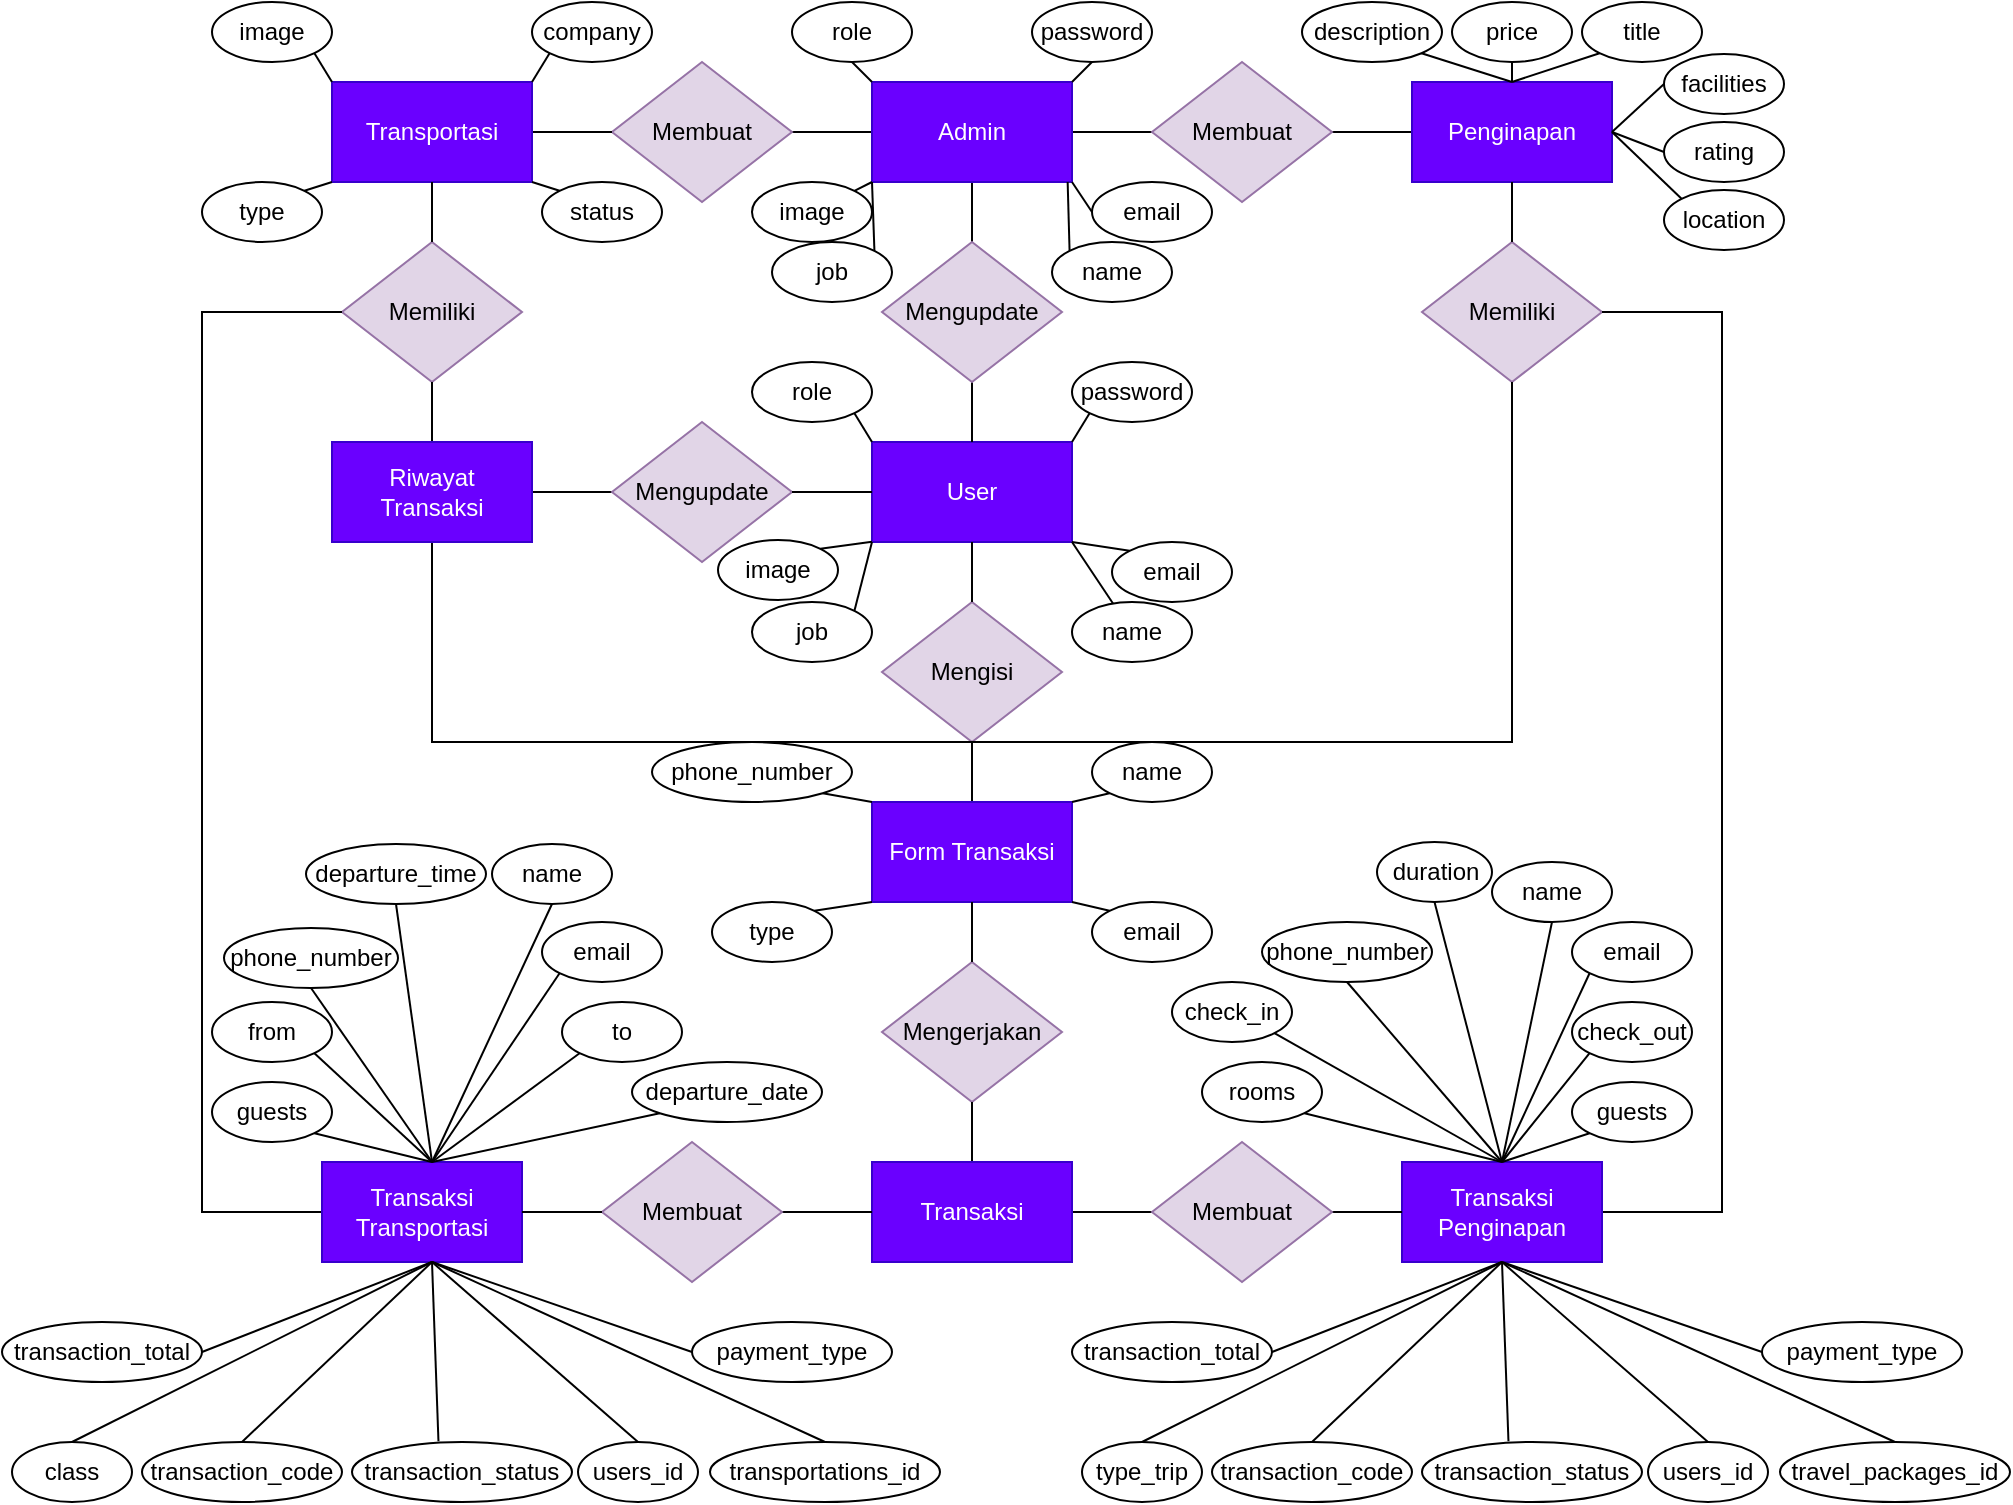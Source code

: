 <mxfile version="15.9.4" type="github">
  <diagram id="R2lEEEUBdFMjLlhIrx00" name="Page-1">
    <mxGraphModel dx="1483" dy="846" grid="1" gridSize="10" guides="1" tooltips="1" connect="1" arrows="1" fold="1" page="1" pageScale="1" pageWidth="1100" pageHeight="850" math="0" shadow="0" extFonts="Permanent Marker^https://fonts.googleapis.com/css?family=Permanent+Marker">
      <root>
        <mxCell id="0" />
        <mxCell id="1" parent="0" />
        <mxCell id="SC89Ql17cZj3kVw4EyDL-1" value="User" style="rounded=0;whiteSpace=wrap;html=1;fillColor=#6a00ff;strokeColor=#3700CC;fontColor=#ffffff;" vertex="1" parent="1">
          <mxGeometry x="495" y="260" width="100" height="50" as="geometry" />
        </mxCell>
        <mxCell id="SC89Ql17cZj3kVw4EyDL-3" style="rounded=0;orthogonalLoop=1;jettySize=auto;html=1;entryX=0.5;entryY=0;entryDx=0;entryDy=0;endArrow=none;endFill=0;" edge="1" parent="1" source="SC89Ql17cZj3kVw4EyDL-2" target="SC89Ql17cZj3kVw4EyDL-1">
          <mxGeometry relative="1" as="geometry" />
        </mxCell>
        <mxCell id="SC89Ql17cZj3kVw4EyDL-5" style="edgeStyle=none;rounded=0;orthogonalLoop=1;jettySize=auto;html=1;entryX=0.5;entryY=1;entryDx=0;entryDy=0;endArrow=none;endFill=0;" edge="1" parent="1" source="SC89Ql17cZj3kVw4EyDL-2" target="SC89Ql17cZj3kVw4EyDL-4">
          <mxGeometry relative="1" as="geometry" />
        </mxCell>
        <mxCell id="SC89Ql17cZj3kVw4EyDL-2" value="Mengupdate" style="rhombus;whiteSpace=wrap;html=1;fillColor=#e1d5e7;strokeColor=#9673a6;" vertex="1" parent="1">
          <mxGeometry x="500" y="160" width="90" height="70" as="geometry" />
        </mxCell>
        <mxCell id="SC89Ql17cZj3kVw4EyDL-7" style="edgeStyle=none;rounded=0;orthogonalLoop=1;jettySize=auto;html=1;entryX=0;entryY=0.5;entryDx=0;entryDy=0;endArrow=none;endFill=0;" edge="1" parent="1" source="SC89Ql17cZj3kVw4EyDL-4" target="SC89Ql17cZj3kVw4EyDL-6">
          <mxGeometry relative="1" as="geometry" />
        </mxCell>
        <mxCell id="SC89Ql17cZj3kVw4EyDL-9" style="edgeStyle=none;rounded=0;orthogonalLoop=1;jettySize=auto;html=1;entryX=1;entryY=0.5;entryDx=0;entryDy=0;endArrow=none;endFill=0;" edge="1" parent="1" source="SC89Ql17cZj3kVw4EyDL-4" target="SC89Ql17cZj3kVw4EyDL-8">
          <mxGeometry relative="1" as="geometry" />
        </mxCell>
        <mxCell id="SC89Ql17cZj3kVw4EyDL-4" value="Admin" style="rounded=0;whiteSpace=wrap;html=1;fillColor=#6a00ff;strokeColor=#3700CC;fontColor=#ffffff;" vertex="1" parent="1">
          <mxGeometry x="495" y="80" width="100" height="50" as="geometry" />
        </mxCell>
        <mxCell id="SC89Ql17cZj3kVw4EyDL-11" style="edgeStyle=none;rounded=0;orthogonalLoop=1;jettySize=auto;html=1;entryX=0;entryY=0.5;entryDx=0;entryDy=0;endArrow=none;endFill=0;" edge="1" parent="1" source="SC89Ql17cZj3kVw4EyDL-6" target="SC89Ql17cZj3kVw4EyDL-10">
          <mxGeometry relative="1" as="geometry" />
        </mxCell>
        <mxCell id="SC89Ql17cZj3kVw4EyDL-6" value="Membuat" style="rhombus;whiteSpace=wrap;html=1;fillColor=#e1d5e7;strokeColor=#9673a6;" vertex="1" parent="1">
          <mxGeometry x="635" y="70" width="90" height="70" as="geometry" />
        </mxCell>
        <mxCell id="SC89Ql17cZj3kVw4EyDL-8" value="Membuat" style="rhombus;whiteSpace=wrap;html=1;fillColor=#e1d5e7;strokeColor=#9673a6;" vertex="1" parent="1">
          <mxGeometry x="365" y="70" width="90" height="70" as="geometry" />
        </mxCell>
        <mxCell id="SC89Ql17cZj3kVw4EyDL-10" value="Penginapan" style="rounded=0;whiteSpace=wrap;html=1;fillColor=#6a00ff;strokeColor=#3700CC;fontColor=#ffffff;" vertex="1" parent="1">
          <mxGeometry x="765" y="80" width="100" height="50" as="geometry" />
        </mxCell>
        <mxCell id="SC89Ql17cZj3kVw4EyDL-13" style="edgeStyle=none;rounded=0;orthogonalLoop=1;jettySize=auto;html=1;entryX=0;entryY=0.5;entryDx=0;entryDy=0;endArrow=none;endFill=0;" edge="1" parent="1" source="SC89Ql17cZj3kVw4EyDL-12" target="SC89Ql17cZj3kVw4EyDL-8">
          <mxGeometry relative="1" as="geometry" />
        </mxCell>
        <mxCell id="SC89Ql17cZj3kVw4EyDL-12" value="Transportasi" style="rounded=0;whiteSpace=wrap;html=1;fillColor=#6a00ff;strokeColor=#3700CC;fontColor=#ffffff;" vertex="1" parent="1">
          <mxGeometry x="225" y="80" width="100" height="50" as="geometry" />
        </mxCell>
        <mxCell id="SC89Ql17cZj3kVw4EyDL-15" style="edgeStyle=none;rounded=0;orthogonalLoop=1;jettySize=auto;html=1;entryX=1;entryY=1;entryDx=0;entryDy=0;endArrow=none;endFill=0;" edge="1" parent="1" source="SC89Ql17cZj3kVw4EyDL-14" target="SC89Ql17cZj3kVw4EyDL-1">
          <mxGeometry relative="1" as="geometry" />
        </mxCell>
        <mxCell id="SC89Ql17cZj3kVw4EyDL-14" value="name" style="ellipse;whiteSpace=wrap;html=1;" vertex="1" parent="1">
          <mxGeometry x="595" y="340" width="60" height="30" as="geometry" />
        </mxCell>
        <mxCell id="SC89Ql17cZj3kVw4EyDL-17" style="edgeStyle=none;rounded=0;orthogonalLoop=1;jettySize=auto;html=1;exitX=0;exitY=0;exitDx=0;exitDy=0;entryX=1;entryY=1;entryDx=0;entryDy=0;endArrow=none;endFill=0;" edge="1" parent="1" source="SC89Ql17cZj3kVw4EyDL-16" target="SC89Ql17cZj3kVw4EyDL-1">
          <mxGeometry relative="1" as="geometry" />
        </mxCell>
        <mxCell id="SC89Ql17cZj3kVw4EyDL-16" value="email" style="ellipse;whiteSpace=wrap;html=1;" vertex="1" parent="1">
          <mxGeometry x="615" y="310" width="60" height="30" as="geometry" />
        </mxCell>
        <mxCell id="SC89Ql17cZj3kVw4EyDL-19" style="edgeStyle=none;rounded=0;orthogonalLoop=1;jettySize=auto;html=1;exitX=1;exitY=0;exitDx=0;exitDy=0;entryX=0;entryY=1;entryDx=0;entryDy=0;endArrow=none;endFill=0;" edge="1" parent="1" source="SC89Ql17cZj3kVw4EyDL-18" target="SC89Ql17cZj3kVw4EyDL-1">
          <mxGeometry relative="1" as="geometry" />
        </mxCell>
        <mxCell id="SC89Ql17cZj3kVw4EyDL-18" value="job" style="ellipse;whiteSpace=wrap;html=1;" vertex="1" parent="1">
          <mxGeometry x="435" y="340" width="60" height="30" as="geometry" />
        </mxCell>
        <mxCell id="SC89Ql17cZj3kVw4EyDL-23" style="edgeStyle=none;rounded=0;orthogonalLoop=1;jettySize=auto;html=1;exitX=1;exitY=0;exitDx=0;exitDy=0;endArrow=none;endFill=0;" edge="1" parent="1" source="SC89Ql17cZj3kVw4EyDL-20">
          <mxGeometry relative="1" as="geometry">
            <mxPoint x="495" y="309.882" as="targetPoint" />
          </mxGeometry>
        </mxCell>
        <mxCell id="SC89Ql17cZj3kVw4EyDL-20" value="image" style="ellipse;whiteSpace=wrap;html=1;" vertex="1" parent="1">
          <mxGeometry x="418" y="309" width="60" height="30" as="geometry" />
        </mxCell>
        <mxCell id="SC89Ql17cZj3kVw4EyDL-25" style="edgeStyle=none;rounded=0;orthogonalLoop=1;jettySize=auto;html=1;exitX=0;exitY=1;exitDx=0;exitDy=0;entryX=1;entryY=0;entryDx=0;entryDy=0;endArrow=none;endFill=0;" edge="1" parent="1" source="SC89Ql17cZj3kVw4EyDL-24" target="SC89Ql17cZj3kVw4EyDL-1">
          <mxGeometry relative="1" as="geometry" />
        </mxCell>
        <mxCell id="SC89Ql17cZj3kVw4EyDL-24" value="password" style="ellipse;whiteSpace=wrap;html=1;" vertex="1" parent="1">
          <mxGeometry x="595" y="220" width="60" height="30" as="geometry" />
        </mxCell>
        <mxCell id="SC89Ql17cZj3kVw4EyDL-27" style="edgeStyle=none;rounded=0;orthogonalLoop=1;jettySize=auto;html=1;exitX=1;exitY=1;exitDx=0;exitDy=0;entryX=0;entryY=0;entryDx=0;entryDy=0;endArrow=none;endFill=0;" edge="1" parent="1" source="SC89Ql17cZj3kVw4EyDL-26" target="SC89Ql17cZj3kVw4EyDL-1">
          <mxGeometry relative="1" as="geometry" />
        </mxCell>
        <mxCell id="SC89Ql17cZj3kVw4EyDL-26" value="role" style="ellipse;whiteSpace=wrap;html=1;" vertex="1" parent="1">
          <mxGeometry x="435" y="220" width="60" height="30" as="geometry" />
        </mxCell>
        <mxCell id="SC89Ql17cZj3kVw4EyDL-40" style="edgeStyle=none;rounded=0;orthogonalLoop=1;jettySize=auto;html=1;exitX=0.5;exitY=1;exitDx=0;exitDy=0;entryX=1;entryY=0;entryDx=0;entryDy=0;endArrow=none;endFill=0;" edge="1" parent="1" source="SC89Ql17cZj3kVw4EyDL-28" target="SC89Ql17cZj3kVw4EyDL-4">
          <mxGeometry relative="1" as="geometry" />
        </mxCell>
        <mxCell id="SC89Ql17cZj3kVw4EyDL-28" value="password" style="ellipse;whiteSpace=wrap;html=1;" vertex="1" parent="1">
          <mxGeometry x="575" y="40" width="60" height="30" as="geometry" />
        </mxCell>
        <mxCell id="SC89Ql17cZj3kVw4EyDL-35" style="edgeStyle=none;rounded=0;orthogonalLoop=1;jettySize=auto;html=1;exitX=0;exitY=0.5;exitDx=0;exitDy=0;entryX=1;entryY=1;entryDx=0;entryDy=0;endArrow=none;endFill=0;" edge="1" parent="1" source="SC89Ql17cZj3kVw4EyDL-29" target="SC89Ql17cZj3kVw4EyDL-4">
          <mxGeometry relative="1" as="geometry" />
        </mxCell>
        <mxCell id="SC89Ql17cZj3kVw4EyDL-29" value="email" style="ellipse;whiteSpace=wrap;html=1;" vertex="1" parent="1">
          <mxGeometry x="605" y="130" width="60" height="30" as="geometry" />
        </mxCell>
        <mxCell id="SC89Ql17cZj3kVw4EyDL-36" style="edgeStyle=none;rounded=0;orthogonalLoop=1;jettySize=auto;html=1;exitX=0;exitY=0;exitDx=0;exitDy=0;endArrow=none;endFill=0;" edge="1" parent="1" source="SC89Ql17cZj3kVw4EyDL-30">
          <mxGeometry relative="1" as="geometry">
            <mxPoint x="592.824" y="130" as="targetPoint" />
          </mxGeometry>
        </mxCell>
        <mxCell id="SC89Ql17cZj3kVw4EyDL-30" value="name" style="ellipse;whiteSpace=wrap;html=1;" vertex="1" parent="1">
          <mxGeometry x="585" y="160" width="60" height="30" as="geometry" />
        </mxCell>
        <mxCell id="SC89Ql17cZj3kVw4EyDL-38" style="edgeStyle=none;rounded=0;orthogonalLoop=1;jettySize=auto;html=1;exitX=1;exitY=0;exitDx=0;exitDy=0;entryX=0;entryY=1;entryDx=0;entryDy=0;endArrow=none;endFill=0;" edge="1" parent="1" source="SC89Ql17cZj3kVw4EyDL-31" target="SC89Ql17cZj3kVw4EyDL-4">
          <mxGeometry relative="1" as="geometry" />
        </mxCell>
        <mxCell id="SC89Ql17cZj3kVw4EyDL-31" value="job" style="ellipse;whiteSpace=wrap;html=1;" vertex="1" parent="1">
          <mxGeometry x="445" y="160" width="60" height="30" as="geometry" />
        </mxCell>
        <mxCell id="SC89Ql17cZj3kVw4EyDL-37" style="edgeStyle=none;rounded=0;orthogonalLoop=1;jettySize=auto;html=1;exitX=1;exitY=0;exitDx=0;exitDy=0;entryX=0;entryY=1;entryDx=0;entryDy=0;endArrow=none;endFill=0;" edge="1" parent="1" source="SC89Ql17cZj3kVw4EyDL-32" target="SC89Ql17cZj3kVw4EyDL-4">
          <mxGeometry relative="1" as="geometry" />
        </mxCell>
        <mxCell id="SC89Ql17cZj3kVw4EyDL-32" value="image" style="ellipse;whiteSpace=wrap;html=1;" vertex="1" parent="1">
          <mxGeometry x="435" y="130" width="60" height="30" as="geometry" />
        </mxCell>
        <mxCell id="SC89Ql17cZj3kVw4EyDL-39" style="edgeStyle=none;rounded=0;orthogonalLoop=1;jettySize=auto;html=1;exitX=0.5;exitY=1;exitDx=0;exitDy=0;entryX=0;entryY=0;entryDx=0;entryDy=0;endArrow=none;endFill=0;" edge="1" parent="1" source="SC89Ql17cZj3kVw4EyDL-33" target="SC89Ql17cZj3kVw4EyDL-4">
          <mxGeometry relative="1" as="geometry" />
        </mxCell>
        <mxCell id="SC89Ql17cZj3kVw4EyDL-33" value="role" style="ellipse;whiteSpace=wrap;html=1;" vertex="1" parent="1">
          <mxGeometry x="455" y="40" width="60" height="30" as="geometry" />
        </mxCell>
        <mxCell id="SC89Ql17cZj3kVw4EyDL-42" value="Mengisi" style="rhombus;whiteSpace=wrap;html=1;fillColor=#e1d5e7;strokeColor=#9673a6;" vertex="1" parent="1">
          <mxGeometry x="500" y="340" width="90" height="70" as="geometry" />
        </mxCell>
        <mxCell id="SC89Ql17cZj3kVw4EyDL-43" style="edgeStyle=none;rounded=0;orthogonalLoop=1;jettySize=auto;html=1;entryX=0.5;entryY=1;entryDx=0;entryDy=0;endArrow=none;endFill=0;" edge="1" source="SC89Ql17cZj3kVw4EyDL-42" parent="1">
          <mxGeometry relative="1" as="geometry">
            <mxPoint x="545" y="310" as="targetPoint" />
          </mxGeometry>
        </mxCell>
        <mxCell id="SC89Ql17cZj3kVw4EyDL-44" style="rounded=0;orthogonalLoop=1;jettySize=auto;html=1;entryX=0.5;entryY=0;entryDx=0;entryDy=0;endArrow=none;endFill=0;" edge="1" source="SC89Ql17cZj3kVw4EyDL-42" parent="1">
          <mxGeometry relative="1" as="geometry">
            <mxPoint x="545" y="440" as="targetPoint" />
          </mxGeometry>
        </mxCell>
        <mxCell id="SC89Ql17cZj3kVw4EyDL-45" value="Form Transaksi" style="rounded=0;whiteSpace=wrap;html=1;fillColor=#6a00ff;strokeColor=#3700CC;fontColor=#ffffff;" vertex="1" parent="1">
          <mxGeometry x="495" y="440" width="100" height="50" as="geometry" />
        </mxCell>
        <mxCell id="SC89Ql17cZj3kVw4EyDL-47" style="edgeStyle=none;rounded=0;orthogonalLoop=1;jettySize=auto;html=1;exitX=0;exitY=1;exitDx=0;exitDy=0;entryX=1;entryY=0;entryDx=0;entryDy=0;endArrow=none;endFill=0;" edge="1" parent="1" source="SC89Ql17cZj3kVw4EyDL-46" target="SC89Ql17cZj3kVw4EyDL-45">
          <mxGeometry relative="1" as="geometry" />
        </mxCell>
        <mxCell id="SC89Ql17cZj3kVw4EyDL-46" value="name" style="ellipse;whiteSpace=wrap;html=1;" vertex="1" parent="1">
          <mxGeometry x="605" y="410" width="60" height="30" as="geometry" />
        </mxCell>
        <mxCell id="SC89Ql17cZj3kVw4EyDL-50" style="edgeStyle=none;rounded=0;orthogonalLoop=1;jettySize=auto;html=1;exitX=0;exitY=0;exitDx=0;exitDy=0;entryX=1;entryY=1;entryDx=0;entryDy=0;endArrow=none;endFill=0;" edge="1" parent="1" source="SC89Ql17cZj3kVw4EyDL-48" target="SC89Ql17cZj3kVw4EyDL-45">
          <mxGeometry relative="1" as="geometry" />
        </mxCell>
        <mxCell id="SC89Ql17cZj3kVw4EyDL-48" value="email" style="ellipse;whiteSpace=wrap;html=1;" vertex="1" parent="1">
          <mxGeometry x="605" y="490" width="60" height="30" as="geometry" />
        </mxCell>
        <mxCell id="SC89Ql17cZj3kVw4EyDL-52" style="edgeStyle=none;rounded=0;orthogonalLoop=1;jettySize=auto;html=1;exitX=1;exitY=1;exitDx=0;exitDy=0;entryX=0;entryY=0;entryDx=0;entryDy=0;endArrow=none;endFill=0;" edge="1" parent="1" source="SC89Ql17cZj3kVw4EyDL-51" target="SC89Ql17cZj3kVw4EyDL-45">
          <mxGeometry relative="1" as="geometry" />
        </mxCell>
        <mxCell id="SC89Ql17cZj3kVw4EyDL-51" value="phone_number" style="ellipse;whiteSpace=wrap;html=1;" vertex="1" parent="1">
          <mxGeometry x="385" y="410" width="100" height="30" as="geometry" />
        </mxCell>
        <mxCell id="SC89Ql17cZj3kVw4EyDL-54" style="edgeStyle=none;rounded=0;orthogonalLoop=1;jettySize=auto;html=1;exitX=1;exitY=0;exitDx=0;exitDy=0;entryX=0;entryY=1;entryDx=0;entryDy=0;endArrow=none;endFill=0;" edge="1" parent="1" source="SC89Ql17cZj3kVw4EyDL-53" target="SC89Ql17cZj3kVw4EyDL-45">
          <mxGeometry relative="1" as="geometry" />
        </mxCell>
        <mxCell id="SC89Ql17cZj3kVw4EyDL-53" value="type" style="ellipse;whiteSpace=wrap;html=1;" vertex="1" parent="1">
          <mxGeometry x="415" y="490" width="60" height="30" as="geometry" />
        </mxCell>
        <mxCell id="SC89Ql17cZj3kVw4EyDL-58" value="Mengerjakan" style="rhombus;whiteSpace=wrap;html=1;fillColor=#e1d5e7;strokeColor=#9673a6;" vertex="1" parent="1">
          <mxGeometry x="500" y="520" width="90" height="70" as="geometry" />
        </mxCell>
        <mxCell id="SC89Ql17cZj3kVw4EyDL-59" style="edgeStyle=none;rounded=0;orthogonalLoop=1;jettySize=auto;html=1;entryX=0.5;entryY=1;entryDx=0;entryDy=0;endArrow=none;endFill=0;" edge="1" source="SC89Ql17cZj3kVw4EyDL-58" parent="1">
          <mxGeometry relative="1" as="geometry">
            <mxPoint x="545" y="490" as="targetPoint" />
          </mxGeometry>
        </mxCell>
        <mxCell id="SC89Ql17cZj3kVw4EyDL-60" style="rounded=0;orthogonalLoop=1;jettySize=auto;html=1;entryX=0.5;entryY=0;entryDx=0;entryDy=0;endArrow=none;endFill=0;" edge="1" source="SC89Ql17cZj3kVw4EyDL-58" parent="1">
          <mxGeometry relative="1" as="geometry">
            <mxPoint x="545" y="620" as="targetPoint" />
          </mxGeometry>
        </mxCell>
        <mxCell id="SC89Ql17cZj3kVw4EyDL-109" style="edgeStyle=none;rounded=0;orthogonalLoop=1;jettySize=auto;html=1;exitX=1;exitY=0.5;exitDx=0;exitDy=0;entryX=0;entryY=0.5;entryDx=0;entryDy=0;endArrow=none;endFill=0;" edge="1" parent="1" source="SC89Ql17cZj3kVw4EyDL-61" target="SC89Ql17cZj3kVw4EyDL-108">
          <mxGeometry relative="1" as="geometry" />
        </mxCell>
        <mxCell id="SC89Ql17cZj3kVw4EyDL-61" value="Transaksi" style="rounded=0;whiteSpace=wrap;html=1;fillColor=#6a00ff;strokeColor=#3700CC;fontColor=#ffffff;" vertex="1" parent="1">
          <mxGeometry x="495" y="620" width="100" height="50" as="geometry" />
        </mxCell>
        <mxCell id="SC89Ql17cZj3kVw4EyDL-63" value="Memiliki" style="rhombus;whiteSpace=wrap;html=1;fillColor=#e1d5e7;strokeColor=#9673a6;" vertex="1" parent="1">
          <mxGeometry x="230" y="160" width="90" height="70" as="geometry" />
        </mxCell>
        <mxCell id="SC89Ql17cZj3kVw4EyDL-64" style="edgeStyle=none;rounded=0;orthogonalLoop=1;jettySize=auto;html=1;entryX=0.5;entryY=1;entryDx=0;entryDy=0;endArrow=none;endFill=0;" edge="1" source="SC89Ql17cZj3kVw4EyDL-63" parent="1">
          <mxGeometry relative="1" as="geometry">
            <mxPoint x="275" y="130" as="targetPoint" />
          </mxGeometry>
        </mxCell>
        <mxCell id="SC89Ql17cZj3kVw4EyDL-65" value="Memiliki" style="rhombus;whiteSpace=wrap;html=1;fillColor=#e1d5e7;strokeColor=#9673a6;" vertex="1" parent="1">
          <mxGeometry x="770" y="160" width="90" height="70" as="geometry" />
        </mxCell>
        <mxCell id="SC89Ql17cZj3kVw4EyDL-66" style="edgeStyle=none;rounded=0;orthogonalLoop=1;jettySize=auto;html=1;entryX=0.5;entryY=1;entryDx=0;entryDy=0;endArrow=none;endFill=0;" edge="1" source="SC89Ql17cZj3kVw4EyDL-65" parent="1">
          <mxGeometry relative="1" as="geometry">
            <mxPoint x="815" y="130" as="targetPoint" />
          </mxGeometry>
        </mxCell>
        <mxCell id="SC89Ql17cZj3kVw4EyDL-74" style="edgeStyle=orthogonalEdgeStyle;rounded=0;orthogonalLoop=1;jettySize=auto;html=1;entryX=1;entryY=0.5;entryDx=0;entryDy=0;endArrow=none;endFill=0;" edge="1" parent="1" source="SC89Ql17cZj3kVw4EyDL-71" target="SC89Ql17cZj3kVw4EyDL-73">
          <mxGeometry relative="1" as="geometry" />
        </mxCell>
        <mxCell id="SC89Ql17cZj3kVw4EyDL-71" value="Mengupdate" style="rhombus;whiteSpace=wrap;html=1;fillColor=#e1d5e7;strokeColor=#9673a6;" vertex="1" parent="1">
          <mxGeometry x="365" y="250" width="90" height="70" as="geometry" />
        </mxCell>
        <mxCell id="SC89Ql17cZj3kVw4EyDL-72" style="edgeStyle=none;rounded=0;orthogonalLoop=1;jettySize=auto;html=1;entryX=1;entryY=0.5;entryDx=0;entryDy=0;endArrow=none;endFill=0;" edge="1" target="SC89Ql17cZj3kVw4EyDL-71" parent="1">
          <mxGeometry relative="1" as="geometry">
            <mxPoint x="495" y="285" as="sourcePoint" />
          </mxGeometry>
        </mxCell>
        <mxCell id="SC89Ql17cZj3kVw4EyDL-75" style="edgeStyle=orthogonalEdgeStyle;rounded=0;orthogonalLoop=1;jettySize=auto;html=1;entryX=0.5;entryY=1;entryDx=0;entryDy=0;endArrow=none;endFill=0;" edge="1" parent="1" source="SC89Ql17cZj3kVw4EyDL-73" target="SC89Ql17cZj3kVw4EyDL-63">
          <mxGeometry relative="1" as="geometry" />
        </mxCell>
        <mxCell id="SC89Ql17cZj3kVw4EyDL-76" style="edgeStyle=orthogonalEdgeStyle;rounded=0;orthogonalLoop=1;jettySize=auto;html=1;entryX=0.5;entryY=1;entryDx=0;entryDy=0;endArrow=none;endFill=0;exitX=0.5;exitY=1;exitDx=0;exitDy=0;" edge="1" parent="1" source="SC89Ql17cZj3kVw4EyDL-73" target="SC89Ql17cZj3kVw4EyDL-65">
          <mxGeometry relative="1" as="geometry">
            <Array as="points">
              <mxPoint x="275" y="410" />
              <mxPoint x="815" y="410" />
            </Array>
          </mxGeometry>
        </mxCell>
        <mxCell id="SC89Ql17cZj3kVw4EyDL-73" value="Riwayat&lt;br&gt;Transaksi" style="rounded=0;whiteSpace=wrap;html=1;fillColor=#6a00ff;strokeColor=#3700CC;fontColor=#ffffff;" vertex="1" parent="1">
          <mxGeometry x="225" y="260" width="100" height="50" as="geometry" />
        </mxCell>
        <mxCell id="SC89Ql17cZj3kVw4EyDL-79" style="rounded=0;orthogonalLoop=1;jettySize=auto;html=1;exitX=1;exitY=1;exitDx=0;exitDy=0;entryX=0;entryY=0;entryDx=0;entryDy=0;endArrow=none;endFill=0;" edge="1" parent="1" source="SC89Ql17cZj3kVw4EyDL-77" target="SC89Ql17cZj3kVw4EyDL-12">
          <mxGeometry relative="1" as="geometry" />
        </mxCell>
        <mxCell id="SC89Ql17cZj3kVw4EyDL-77" value="image" style="ellipse;whiteSpace=wrap;html=1;" vertex="1" parent="1">
          <mxGeometry x="165" y="40" width="60" height="30" as="geometry" />
        </mxCell>
        <mxCell id="SC89Ql17cZj3kVw4EyDL-80" style="edgeStyle=none;rounded=0;orthogonalLoop=1;jettySize=auto;html=1;exitX=0;exitY=1;exitDx=0;exitDy=0;entryX=1;entryY=0;entryDx=0;entryDy=0;endArrow=none;endFill=0;" edge="1" parent="1" source="SC89Ql17cZj3kVw4EyDL-78" target="SC89Ql17cZj3kVw4EyDL-12">
          <mxGeometry relative="1" as="geometry" />
        </mxCell>
        <mxCell id="SC89Ql17cZj3kVw4EyDL-78" value="company" style="ellipse;whiteSpace=wrap;html=1;" vertex="1" parent="1">
          <mxGeometry x="325" y="40" width="60" height="30" as="geometry" />
        </mxCell>
        <mxCell id="SC89Ql17cZj3kVw4EyDL-82" style="edgeStyle=none;rounded=0;orthogonalLoop=1;jettySize=auto;html=1;exitX=1;exitY=0;exitDx=0;exitDy=0;entryX=0;entryY=1;entryDx=0;entryDy=0;endArrow=none;endFill=0;" edge="1" parent="1" source="SC89Ql17cZj3kVw4EyDL-81" target="SC89Ql17cZj3kVw4EyDL-12">
          <mxGeometry relative="1" as="geometry" />
        </mxCell>
        <mxCell id="SC89Ql17cZj3kVw4EyDL-81" value="type" style="ellipse;whiteSpace=wrap;html=1;" vertex="1" parent="1">
          <mxGeometry x="160" y="130" width="60" height="30" as="geometry" />
        </mxCell>
        <mxCell id="SC89Ql17cZj3kVw4EyDL-85" style="edgeStyle=none;rounded=0;orthogonalLoop=1;jettySize=auto;html=1;exitX=0;exitY=0;exitDx=0;exitDy=0;entryX=1;entryY=1;entryDx=0;entryDy=0;endArrow=none;endFill=0;" edge="1" parent="1" source="SC89Ql17cZj3kVw4EyDL-83" target="SC89Ql17cZj3kVw4EyDL-12">
          <mxGeometry relative="1" as="geometry" />
        </mxCell>
        <mxCell id="SC89Ql17cZj3kVw4EyDL-83" value="status" style="ellipse;whiteSpace=wrap;html=1;" vertex="1" parent="1">
          <mxGeometry x="330" y="130" width="60" height="30" as="geometry" />
        </mxCell>
        <mxCell id="SC89Ql17cZj3kVw4EyDL-88" style="edgeStyle=none;rounded=0;orthogonalLoop=1;jettySize=auto;html=1;exitX=0;exitY=1;exitDx=0;exitDy=0;entryX=0.5;entryY=0;entryDx=0;entryDy=0;endArrow=none;endFill=0;" edge="1" parent="1" source="SC89Ql17cZj3kVw4EyDL-86" target="SC89Ql17cZj3kVw4EyDL-10">
          <mxGeometry relative="1" as="geometry" />
        </mxCell>
        <mxCell id="SC89Ql17cZj3kVw4EyDL-86" value="title" style="ellipse;whiteSpace=wrap;html=1;" vertex="1" parent="1">
          <mxGeometry x="850" y="40" width="60" height="30" as="geometry" />
        </mxCell>
        <mxCell id="SC89Ql17cZj3kVw4EyDL-90" style="edgeStyle=none;rounded=0;orthogonalLoop=1;jettySize=auto;html=1;exitX=1;exitY=1;exitDx=0;exitDy=0;entryX=0.5;entryY=0;entryDx=0;entryDy=0;endArrow=none;endFill=0;" edge="1" parent="1" source="SC89Ql17cZj3kVw4EyDL-89" target="SC89Ql17cZj3kVw4EyDL-10">
          <mxGeometry relative="1" as="geometry" />
        </mxCell>
        <mxCell id="SC89Ql17cZj3kVw4EyDL-89" value="description" style="ellipse;whiteSpace=wrap;html=1;" vertex="1" parent="1">
          <mxGeometry x="710" y="40" width="70" height="30" as="geometry" />
        </mxCell>
        <mxCell id="SC89Ql17cZj3kVw4EyDL-104" style="edgeStyle=none;rounded=0;orthogonalLoop=1;jettySize=auto;html=1;exitX=0;exitY=0;exitDx=0;exitDy=0;entryX=1;entryY=0.5;entryDx=0;entryDy=0;endArrow=none;endFill=0;" edge="1" parent="1" source="SC89Ql17cZj3kVw4EyDL-91" target="SC89Ql17cZj3kVw4EyDL-10">
          <mxGeometry relative="1" as="geometry" />
        </mxCell>
        <mxCell id="SC89Ql17cZj3kVw4EyDL-91" value="location" style="ellipse;whiteSpace=wrap;html=1;" vertex="1" parent="1">
          <mxGeometry x="891" y="134" width="60" height="30" as="geometry" />
        </mxCell>
        <mxCell id="SC89Ql17cZj3kVw4EyDL-96" style="edgeStyle=none;rounded=0;orthogonalLoop=1;jettySize=auto;html=1;exitX=0.5;exitY=1;exitDx=0;exitDy=0;entryX=0.5;entryY=0;entryDx=0;entryDy=0;endArrow=none;endFill=0;" edge="1" parent="1" source="SC89Ql17cZj3kVw4EyDL-95" target="SC89Ql17cZj3kVw4EyDL-10">
          <mxGeometry relative="1" as="geometry" />
        </mxCell>
        <mxCell id="SC89Ql17cZj3kVw4EyDL-95" value="price" style="ellipse;whiteSpace=wrap;html=1;" vertex="1" parent="1">
          <mxGeometry x="785" y="40" width="60" height="30" as="geometry" />
        </mxCell>
        <mxCell id="SC89Ql17cZj3kVw4EyDL-103" style="edgeStyle=none;rounded=0;orthogonalLoop=1;jettySize=auto;html=1;exitX=0;exitY=0.5;exitDx=0;exitDy=0;entryX=1;entryY=0.5;entryDx=0;entryDy=0;endArrow=none;endFill=0;" edge="1" parent="1" source="SC89Ql17cZj3kVw4EyDL-97" target="SC89Ql17cZj3kVw4EyDL-10">
          <mxGeometry relative="1" as="geometry" />
        </mxCell>
        <mxCell id="SC89Ql17cZj3kVw4EyDL-97" value="rating" style="ellipse;whiteSpace=wrap;html=1;" vertex="1" parent="1">
          <mxGeometry x="891" y="100" width="60" height="30" as="geometry" />
        </mxCell>
        <mxCell id="SC89Ql17cZj3kVw4EyDL-102" style="edgeStyle=none;rounded=0;orthogonalLoop=1;jettySize=auto;html=1;exitX=0;exitY=0.5;exitDx=0;exitDy=0;entryX=1;entryY=0.5;entryDx=0;entryDy=0;endArrow=none;endFill=0;" edge="1" parent="1" source="SC89Ql17cZj3kVw4EyDL-101" target="SC89Ql17cZj3kVw4EyDL-10">
          <mxGeometry relative="1" as="geometry" />
        </mxCell>
        <mxCell id="SC89Ql17cZj3kVw4EyDL-101" value="facilities" style="ellipse;whiteSpace=wrap;html=1;" vertex="1" parent="1">
          <mxGeometry x="891" y="66" width="60" height="30" as="geometry" />
        </mxCell>
        <mxCell id="SC89Ql17cZj3kVw4EyDL-105" value="travel_packages_id" style="ellipse;whiteSpace=wrap;html=1;" vertex="1" parent="1">
          <mxGeometry x="949" y="760" width="115" height="30" as="geometry" />
        </mxCell>
        <mxCell id="SC89Ql17cZj3kVw4EyDL-111" style="edgeStyle=orthogonalEdgeStyle;rounded=0;orthogonalLoop=1;jettySize=auto;html=1;entryX=1;entryY=0.5;entryDx=0;entryDy=0;endArrow=none;endFill=0;exitX=1;exitY=0.5;exitDx=0;exitDy=0;" edge="1" parent="1" source="SC89Ql17cZj3kVw4EyDL-106" target="SC89Ql17cZj3kVw4EyDL-65">
          <mxGeometry relative="1" as="geometry">
            <Array as="points">
              <mxPoint x="920" y="645" />
              <mxPoint x="920" y="195" />
            </Array>
          </mxGeometry>
        </mxCell>
        <mxCell id="SC89Ql17cZj3kVw4EyDL-118" style="rounded=0;orthogonalLoop=1;jettySize=auto;html=1;exitX=0.5;exitY=1;exitDx=0;exitDy=0;entryX=0.5;entryY=0;entryDx=0;entryDy=0;endArrow=none;endFill=0;" edge="1" parent="1" source="SC89Ql17cZj3kVw4EyDL-106" target="SC89Ql17cZj3kVw4EyDL-105">
          <mxGeometry relative="1" as="geometry" />
        </mxCell>
        <mxCell id="SC89Ql17cZj3kVw4EyDL-134" style="edgeStyle=none;rounded=0;orthogonalLoop=1;jettySize=auto;html=1;exitX=0.5;exitY=0;exitDx=0;exitDy=0;entryX=0;entryY=1;entryDx=0;entryDy=0;endArrow=none;endFill=0;" edge="1" parent="1" source="SC89Ql17cZj3kVw4EyDL-106" target="SC89Ql17cZj3kVw4EyDL-133">
          <mxGeometry relative="1" as="geometry" />
        </mxCell>
        <mxCell id="SC89Ql17cZj3kVw4EyDL-136" style="edgeStyle=none;rounded=0;orthogonalLoop=1;jettySize=auto;html=1;exitX=0.5;exitY=0;exitDx=0;exitDy=0;entryX=0.5;entryY=1;entryDx=0;entryDy=0;endArrow=none;endFill=0;" edge="1" parent="1" source="SC89Ql17cZj3kVw4EyDL-106" target="SC89Ql17cZj3kVw4EyDL-135">
          <mxGeometry relative="1" as="geometry" />
        </mxCell>
        <mxCell id="SC89Ql17cZj3kVw4EyDL-138" style="edgeStyle=none;rounded=0;orthogonalLoop=1;jettySize=auto;html=1;exitX=0.5;exitY=0;exitDx=0;exitDy=0;entryX=0.5;entryY=1;entryDx=0;entryDy=0;endArrow=none;endFill=0;" edge="1" parent="1" source="SC89Ql17cZj3kVw4EyDL-106" target="SC89Ql17cZj3kVw4EyDL-137">
          <mxGeometry relative="1" as="geometry" />
        </mxCell>
        <mxCell id="SC89Ql17cZj3kVw4EyDL-106" value="Transaksi&lt;br&gt;Penginapan" style="rounded=0;whiteSpace=wrap;html=1;fillColor=#6a00ff;strokeColor=#3700CC;fontColor=#ffffff;" vertex="1" parent="1">
          <mxGeometry x="760" y="620" width="100" height="50" as="geometry" />
        </mxCell>
        <mxCell id="SC89Ql17cZj3kVw4EyDL-110" style="edgeStyle=none;rounded=0;orthogonalLoop=1;jettySize=auto;html=1;exitX=1;exitY=0.5;exitDx=0;exitDy=0;entryX=0;entryY=0.5;entryDx=0;entryDy=0;endArrow=none;endFill=0;" edge="1" parent="1" source="SC89Ql17cZj3kVw4EyDL-108" target="SC89Ql17cZj3kVw4EyDL-106">
          <mxGeometry relative="1" as="geometry" />
        </mxCell>
        <mxCell id="SC89Ql17cZj3kVw4EyDL-108" value="Membuat" style="rhombus;whiteSpace=wrap;html=1;fillColor=#e1d5e7;strokeColor=#9673a6;" vertex="1" parent="1">
          <mxGeometry x="635" y="610" width="90" height="70" as="geometry" />
        </mxCell>
        <mxCell id="SC89Ql17cZj3kVw4EyDL-117" style="edgeStyle=orthogonalEdgeStyle;rounded=0;orthogonalLoop=1;jettySize=auto;html=1;entryX=0;entryY=0.5;entryDx=0;entryDy=0;endArrow=none;endFill=0;exitX=0;exitY=0.5;exitDx=0;exitDy=0;" edge="1" parent="1" source="SC89Ql17cZj3kVw4EyDL-112" target="SC89Ql17cZj3kVw4EyDL-63">
          <mxGeometry relative="1" as="geometry">
            <Array as="points">
              <mxPoint x="160" y="645" />
              <mxPoint x="160" y="195" />
            </Array>
          </mxGeometry>
        </mxCell>
        <mxCell id="SC89Ql17cZj3kVw4EyDL-112" value="Transaksi&lt;br&gt;Transportasi" style="rounded=0;whiteSpace=wrap;html=1;fillColor=#6a00ff;strokeColor=#3700CC;fontColor=#ffffff;" vertex="1" parent="1">
          <mxGeometry x="220" y="620" width="100" height="50" as="geometry" />
        </mxCell>
        <mxCell id="SC89Ql17cZj3kVw4EyDL-116" style="edgeStyle=orthogonalEdgeStyle;rounded=0;orthogonalLoop=1;jettySize=auto;html=1;exitX=1;exitY=0.5;exitDx=0;exitDy=0;entryX=0;entryY=0.5;entryDx=0;entryDy=0;endArrow=none;endFill=0;" edge="1" parent="1" source="SC89Ql17cZj3kVw4EyDL-113" target="SC89Ql17cZj3kVw4EyDL-61">
          <mxGeometry relative="1" as="geometry" />
        </mxCell>
        <mxCell id="SC89Ql17cZj3kVw4EyDL-113" value="Membuat" style="rhombus;whiteSpace=wrap;html=1;fillColor=#e1d5e7;strokeColor=#9673a6;" vertex="1" parent="1">
          <mxGeometry x="360" y="610" width="90" height="70" as="geometry" />
        </mxCell>
        <mxCell id="SC89Ql17cZj3kVw4EyDL-114" style="edgeStyle=none;rounded=0;orthogonalLoop=1;jettySize=auto;html=1;exitX=1;exitY=0.5;exitDx=0;exitDy=0;entryX=0;entryY=0.5;entryDx=0;entryDy=0;endArrow=none;endFill=0;" edge="1" target="SC89Ql17cZj3kVw4EyDL-113" parent="1">
          <mxGeometry relative="1" as="geometry">
            <mxPoint x="320" y="645" as="sourcePoint" />
          </mxGeometry>
        </mxCell>
        <mxCell id="SC89Ql17cZj3kVw4EyDL-120" style="edgeStyle=none;rounded=0;orthogonalLoop=1;jettySize=auto;html=1;exitX=0.5;exitY=0;exitDx=0;exitDy=0;entryX=0.5;entryY=1;entryDx=0;entryDy=0;endArrow=none;endFill=0;" edge="1" parent="1" source="SC89Ql17cZj3kVw4EyDL-119" target="SC89Ql17cZj3kVw4EyDL-106">
          <mxGeometry relative="1" as="geometry" />
        </mxCell>
        <mxCell id="SC89Ql17cZj3kVw4EyDL-119" value="users_id" style="ellipse;whiteSpace=wrap;html=1;" vertex="1" parent="1">
          <mxGeometry x="883" y="760" width="60" height="30" as="geometry" />
        </mxCell>
        <mxCell id="SC89Ql17cZj3kVw4EyDL-122" style="edgeStyle=none;rounded=0;orthogonalLoop=1;jettySize=auto;html=1;exitX=0.5;exitY=0;exitDx=0;exitDy=0;entryX=0.5;entryY=1;entryDx=0;entryDy=0;endArrow=none;endFill=0;" edge="1" parent="1" source="SC89Ql17cZj3kVw4EyDL-121" target="SC89Ql17cZj3kVw4EyDL-106">
          <mxGeometry relative="1" as="geometry" />
        </mxCell>
        <mxCell id="SC89Ql17cZj3kVw4EyDL-121" value="transaction_code" style="ellipse;whiteSpace=wrap;html=1;" vertex="1" parent="1">
          <mxGeometry x="665" y="760" width="100" height="30" as="geometry" />
        </mxCell>
        <mxCell id="SC89Ql17cZj3kVw4EyDL-124" style="edgeStyle=none;rounded=0;orthogonalLoop=1;jettySize=auto;html=1;exitX=0.5;exitY=0;exitDx=0;exitDy=0;entryX=0.5;entryY=1;entryDx=0;entryDy=0;endArrow=none;endFill=0;" edge="1" parent="1" source="SC89Ql17cZj3kVw4EyDL-123" target="SC89Ql17cZj3kVw4EyDL-106">
          <mxGeometry relative="1" as="geometry" />
        </mxCell>
        <mxCell id="SC89Ql17cZj3kVw4EyDL-123" value="type_trip" style="ellipse;whiteSpace=wrap;html=1;" vertex="1" parent="1">
          <mxGeometry x="600" y="760" width="60" height="30" as="geometry" />
        </mxCell>
        <mxCell id="SC89Ql17cZj3kVw4EyDL-126" style="edgeStyle=none;rounded=0;orthogonalLoop=1;jettySize=auto;html=1;exitX=0;exitY=0.5;exitDx=0;exitDy=0;endArrow=none;endFill=0;" edge="1" parent="1" source="SC89Ql17cZj3kVw4EyDL-125">
          <mxGeometry relative="1" as="geometry">
            <mxPoint x="810" y="670" as="targetPoint" />
          </mxGeometry>
        </mxCell>
        <mxCell id="SC89Ql17cZj3kVw4EyDL-125" value="payment_type" style="ellipse;whiteSpace=wrap;html=1;" vertex="1" parent="1">
          <mxGeometry x="940" y="700" width="100" height="30" as="geometry" />
        </mxCell>
        <mxCell id="SC89Ql17cZj3kVw4EyDL-128" style="edgeStyle=none;rounded=0;orthogonalLoop=1;jettySize=auto;html=1;exitX=1;exitY=0.5;exitDx=0;exitDy=0;endArrow=none;endFill=0;" edge="1" parent="1" source="SC89Ql17cZj3kVw4EyDL-127">
          <mxGeometry relative="1" as="geometry">
            <mxPoint x="810" y="670" as="targetPoint" />
          </mxGeometry>
        </mxCell>
        <mxCell id="SC89Ql17cZj3kVw4EyDL-127" value="transaction_total" style="ellipse;whiteSpace=wrap;html=1;" vertex="1" parent="1">
          <mxGeometry x="595" y="700" width="100" height="30" as="geometry" />
        </mxCell>
        <mxCell id="SC89Ql17cZj3kVw4EyDL-131" style="edgeStyle=none;rounded=0;orthogonalLoop=1;jettySize=auto;html=1;exitX=0.393;exitY=-0.013;exitDx=0;exitDy=0;entryX=0.5;entryY=1;entryDx=0;entryDy=0;endArrow=none;endFill=0;exitPerimeter=0;" edge="1" parent="1" source="SC89Ql17cZj3kVw4EyDL-129" target="SC89Ql17cZj3kVw4EyDL-106">
          <mxGeometry relative="1" as="geometry" />
        </mxCell>
        <mxCell id="SC89Ql17cZj3kVw4EyDL-129" value="transaction_status" style="ellipse;whiteSpace=wrap;html=1;" vertex="1" parent="1">
          <mxGeometry x="770" y="760" width="110" height="30" as="geometry" />
        </mxCell>
        <mxCell id="SC89Ql17cZj3kVw4EyDL-133" value="email" style="ellipse;whiteSpace=wrap;html=1;" vertex="1" parent="1">
          <mxGeometry x="845" y="500" width="60" height="30" as="geometry" />
        </mxCell>
        <mxCell id="SC89Ql17cZj3kVw4EyDL-135" value="name" style="ellipse;whiteSpace=wrap;html=1;" vertex="1" parent="1">
          <mxGeometry x="805" y="470" width="60" height="30" as="geometry" />
        </mxCell>
        <mxCell id="SC89Ql17cZj3kVw4EyDL-137" value="phone_number" style="ellipse;whiteSpace=wrap;html=1;" vertex="1" parent="1">
          <mxGeometry x="690" y="500" width="85" height="30" as="geometry" />
        </mxCell>
        <mxCell id="SC89Ql17cZj3kVw4EyDL-140" style="edgeStyle=none;rounded=0;orthogonalLoop=1;jettySize=auto;html=1;exitX=1;exitY=1;exitDx=0;exitDy=0;entryX=0.5;entryY=0;entryDx=0;entryDy=0;endArrow=none;endFill=0;" edge="1" parent="1" source="SC89Ql17cZj3kVw4EyDL-139" target="SC89Ql17cZj3kVw4EyDL-106">
          <mxGeometry relative="1" as="geometry" />
        </mxCell>
        <mxCell id="SC89Ql17cZj3kVw4EyDL-139" value="check_in" style="ellipse;whiteSpace=wrap;html=1;" vertex="1" parent="1">
          <mxGeometry x="645" y="530" width="60" height="30" as="geometry" />
        </mxCell>
        <mxCell id="SC89Ql17cZj3kVw4EyDL-142" style="edgeStyle=none;rounded=0;orthogonalLoop=1;jettySize=auto;html=1;exitX=0;exitY=1;exitDx=0;exitDy=0;entryX=0.5;entryY=0;entryDx=0;entryDy=0;endArrow=none;endFill=0;" edge="1" parent="1" source="SC89Ql17cZj3kVw4EyDL-141" target="SC89Ql17cZj3kVw4EyDL-106">
          <mxGeometry relative="1" as="geometry" />
        </mxCell>
        <mxCell id="SC89Ql17cZj3kVw4EyDL-141" value="check_out" style="ellipse;whiteSpace=wrap;html=1;" vertex="1" parent="1">
          <mxGeometry x="845" y="540" width="60" height="30" as="geometry" />
        </mxCell>
        <mxCell id="SC89Ql17cZj3kVw4EyDL-145" style="edgeStyle=none;rounded=0;orthogonalLoop=1;jettySize=auto;html=1;exitX=1;exitY=1;exitDx=0;exitDy=0;entryX=0.5;entryY=0;entryDx=0;entryDy=0;endArrow=none;endFill=0;" edge="1" parent="1" source="SC89Ql17cZj3kVw4EyDL-144" target="SC89Ql17cZj3kVw4EyDL-106">
          <mxGeometry relative="1" as="geometry" />
        </mxCell>
        <mxCell id="SC89Ql17cZj3kVw4EyDL-144" value="rooms" style="ellipse;whiteSpace=wrap;html=1;" vertex="1" parent="1">
          <mxGeometry x="660" y="570" width="60" height="30" as="geometry" />
        </mxCell>
        <mxCell id="SC89Ql17cZj3kVw4EyDL-147" style="edgeStyle=none;rounded=0;orthogonalLoop=1;jettySize=auto;html=1;exitX=0;exitY=1;exitDx=0;exitDy=0;entryX=0.5;entryY=0;entryDx=0;entryDy=0;endArrow=none;endFill=0;" edge="1" parent="1" source="SC89Ql17cZj3kVw4EyDL-146" target="SC89Ql17cZj3kVw4EyDL-106">
          <mxGeometry relative="1" as="geometry" />
        </mxCell>
        <mxCell id="SC89Ql17cZj3kVw4EyDL-146" value="guests" style="ellipse;whiteSpace=wrap;html=1;" vertex="1" parent="1">
          <mxGeometry x="845" y="580" width="60" height="30" as="geometry" />
        </mxCell>
        <mxCell id="SC89Ql17cZj3kVw4EyDL-149" style="edgeStyle=none;rounded=0;orthogonalLoop=1;jettySize=auto;html=1;exitX=0.5;exitY=1;exitDx=0;exitDy=0;entryX=0.5;entryY=0;entryDx=0;entryDy=0;endArrow=none;endFill=0;" edge="1" parent="1" source="SC89Ql17cZj3kVw4EyDL-148" target="SC89Ql17cZj3kVw4EyDL-106">
          <mxGeometry relative="1" as="geometry" />
        </mxCell>
        <mxCell id="SC89Ql17cZj3kVw4EyDL-148" value="duration" style="ellipse;whiteSpace=wrap;html=1;" vertex="1" parent="1">
          <mxGeometry x="747.5" y="460" width="57.5" height="30" as="geometry" />
        </mxCell>
        <mxCell id="SC89Ql17cZj3kVw4EyDL-150" value="transportations_id" style="ellipse;whiteSpace=wrap;html=1;" vertex="1" parent="1">
          <mxGeometry x="414" y="760" width="115" height="30" as="geometry" />
        </mxCell>
        <mxCell id="SC89Ql17cZj3kVw4EyDL-151" style="rounded=0;orthogonalLoop=1;jettySize=auto;html=1;exitX=0.5;exitY=1;exitDx=0;exitDy=0;entryX=0.5;entryY=0;entryDx=0;entryDy=0;endArrow=none;endFill=0;" edge="1" parent="1" target="SC89Ql17cZj3kVw4EyDL-150">
          <mxGeometry relative="1" as="geometry">
            <mxPoint x="275" y="670" as="sourcePoint" />
          </mxGeometry>
        </mxCell>
        <mxCell id="SC89Ql17cZj3kVw4EyDL-152" style="edgeStyle=none;rounded=0;orthogonalLoop=1;jettySize=auto;html=1;exitX=0.5;exitY=0;exitDx=0;exitDy=0;entryX=0;entryY=1;entryDx=0;entryDy=0;endArrow=none;endFill=0;" edge="1" parent="1" target="SC89Ql17cZj3kVw4EyDL-167">
          <mxGeometry relative="1" as="geometry">
            <mxPoint x="275" y="620" as="sourcePoint" />
          </mxGeometry>
        </mxCell>
        <mxCell id="SC89Ql17cZj3kVw4EyDL-153" style="edgeStyle=none;rounded=0;orthogonalLoop=1;jettySize=auto;html=1;exitX=0.5;exitY=0;exitDx=0;exitDy=0;entryX=0.5;entryY=1;entryDx=0;entryDy=0;endArrow=none;endFill=0;" edge="1" parent="1" target="SC89Ql17cZj3kVw4EyDL-168">
          <mxGeometry relative="1" as="geometry">
            <mxPoint x="275" y="620" as="sourcePoint" />
          </mxGeometry>
        </mxCell>
        <mxCell id="SC89Ql17cZj3kVw4EyDL-154" style="edgeStyle=none;rounded=0;orthogonalLoop=1;jettySize=auto;html=1;exitX=0.5;exitY=0;exitDx=0;exitDy=0;entryX=0.5;entryY=1;entryDx=0;entryDy=0;endArrow=none;endFill=0;" edge="1" parent="1" target="SC89Ql17cZj3kVw4EyDL-169">
          <mxGeometry relative="1" as="geometry">
            <mxPoint x="275" y="620" as="sourcePoint" />
          </mxGeometry>
        </mxCell>
        <mxCell id="SC89Ql17cZj3kVw4EyDL-155" style="edgeStyle=none;rounded=0;orthogonalLoop=1;jettySize=auto;html=1;exitX=0.5;exitY=0;exitDx=0;exitDy=0;entryX=0.5;entryY=1;entryDx=0;entryDy=0;endArrow=none;endFill=0;" edge="1" parent="1" source="SC89Ql17cZj3kVw4EyDL-156">
          <mxGeometry relative="1" as="geometry">
            <mxPoint x="275" y="670" as="targetPoint" />
          </mxGeometry>
        </mxCell>
        <mxCell id="SC89Ql17cZj3kVw4EyDL-156" value="users_id" style="ellipse;whiteSpace=wrap;html=1;" vertex="1" parent="1">
          <mxGeometry x="348" y="760" width="60" height="30" as="geometry" />
        </mxCell>
        <mxCell id="SC89Ql17cZj3kVw4EyDL-157" style="edgeStyle=none;rounded=0;orthogonalLoop=1;jettySize=auto;html=1;exitX=0.5;exitY=0;exitDx=0;exitDy=0;entryX=0.5;entryY=1;entryDx=0;entryDy=0;endArrow=none;endFill=0;" edge="1" parent="1" source="SC89Ql17cZj3kVw4EyDL-158">
          <mxGeometry relative="1" as="geometry">
            <mxPoint x="275" y="670" as="targetPoint" />
          </mxGeometry>
        </mxCell>
        <mxCell id="SC89Ql17cZj3kVw4EyDL-158" value="transaction_code" style="ellipse;whiteSpace=wrap;html=1;" vertex="1" parent="1">
          <mxGeometry x="130" y="760" width="100" height="30" as="geometry" />
        </mxCell>
        <mxCell id="SC89Ql17cZj3kVw4EyDL-159" style="edgeStyle=none;rounded=0;orthogonalLoop=1;jettySize=auto;html=1;exitX=0.5;exitY=0;exitDx=0;exitDy=0;entryX=0.5;entryY=1;entryDx=0;entryDy=0;endArrow=none;endFill=0;" edge="1" parent="1" source="SC89Ql17cZj3kVw4EyDL-160">
          <mxGeometry relative="1" as="geometry">
            <mxPoint x="275" y="670" as="targetPoint" />
          </mxGeometry>
        </mxCell>
        <mxCell id="SC89Ql17cZj3kVw4EyDL-160" value="class" style="ellipse;whiteSpace=wrap;html=1;" vertex="1" parent="1">
          <mxGeometry x="65" y="760" width="60" height="30" as="geometry" />
        </mxCell>
        <mxCell id="SC89Ql17cZj3kVw4EyDL-161" style="edgeStyle=none;rounded=0;orthogonalLoop=1;jettySize=auto;html=1;exitX=0;exitY=0.5;exitDx=0;exitDy=0;endArrow=none;endFill=0;" edge="1" parent="1" source="SC89Ql17cZj3kVw4EyDL-162">
          <mxGeometry relative="1" as="geometry">
            <mxPoint x="275" y="670" as="targetPoint" />
          </mxGeometry>
        </mxCell>
        <mxCell id="SC89Ql17cZj3kVw4EyDL-162" value="payment_type" style="ellipse;whiteSpace=wrap;html=1;" vertex="1" parent="1">
          <mxGeometry x="405" y="700" width="100" height="30" as="geometry" />
        </mxCell>
        <mxCell id="SC89Ql17cZj3kVw4EyDL-163" style="edgeStyle=none;rounded=0;orthogonalLoop=1;jettySize=auto;html=1;exitX=1;exitY=0.5;exitDx=0;exitDy=0;endArrow=none;endFill=0;" edge="1" parent="1" source="SC89Ql17cZj3kVw4EyDL-164">
          <mxGeometry relative="1" as="geometry">
            <mxPoint x="275" y="670" as="targetPoint" />
          </mxGeometry>
        </mxCell>
        <mxCell id="SC89Ql17cZj3kVw4EyDL-164" value="transaction_total" style="ellipse;whiteSpace=wrap;html=1;" vertex="1" parent="1">
          <mxGeometry x="60" y="700" width="100" height="30" as="geometry" />
        </mxCell>
        <mxCell id="SC89Ql17cZj3kVw4EyDL-165" style="edgeStyle=none;rounded=0;orthogonalLoop=1;jettySize=auto;html=1;exitX=0.393;exitY=-0.013;exitDx=0;exitDy=0;entryX=0.5;entryY=1;entryDx=0;entryDy=0;endArrow=none;endFill=0;exitPerimeter=0;" edge="1" parent="1" source="SC89Ql17cZj3kVw4EyDL-166">
          <mxGeometry relative="1" as="geometry">
            <mxPoint x="275" y="670" as="targetPoint" />
          </mxGeometry>
        </mxCell>
        <mxCell id="SC89Ql17cZj3kVw4EyDL-166" value="transaction_status" style="ellipse;whiteSpace=wrap;html=1;" vertex="1" parent="1">
          <mxGeometry x="235" y="760" width="110" height="30" as="geometry" />
        </mxCell>
        <mxCell id="SC89Ql17cZj3kVw4EyDL-167" value="email" style="ellipse;whiteSpace=wrap;html=1;" vertex="1" parent="1">
          <mxGeometry x="330" y="500" width="60" height="30" as="geometry" />
        </mxCell>
        <mxCell id="SC89Ql17cZj3kVw4EyDL-168" value="name" style="ellipse;whiteSpace=wrap;html=1;" vertex="1" parent="1">
          <mxGeometry x="305" y="461" width="60" height="30" as="geometry" />
        </mxCell>
        <mxCell id="SC89Ql17cZj3kVw4EyDL-169" value="phone_number" style="ellipse;whiteSpace=wrap;html=1;" vertex="1" parent="1">
          <mxGeometry x="171" y="503" width="87" height="30" as="geometry" />
        </mxCell>
        <mxCell id="SC89Ql17cZj3kVw4EyDL-170" style="edgeStyle=none;rounded=0;orthogonalLoop=1;jettySize=auto;html=1;exitX=1;exitY=1;exitDx=0;exitDy=0;entryX=0.5;entryY=0;entryDx=0;entryDy=0;endArrow=none;endFill=0;" edge="1" parent="1" source="SC89Ql17cZj3kVw4EyDL-171">
          <mxGeometry relative="1" as="geometry">
            <mxPoint x="275" y="620" as="targetPoint" />
          </mxGeometry>
        </mxCell>
        <mxCell id="SC89Ql17cZj3kVw4EyDL-171" value="from" style="ellipse;whiteSpace=wrap;html=1;" vertex="1" parent="1">
          <mxGeometry x="165" y="540" width="60" height="30" as="geometry" />
        </mxCell>
        <mxCell id="SC89Ql17cZj3kVw4EyDL-172" style="edgeStyle=none;rounded=0;orthogonalLoop=1;jettySize=auto;html=1;exitX=0;exitY=1;exitDx=0;exitDy=0;entryX=0.5;entryY=0;entryDx=0;entryDy=0;endArrow=none;endFill=0;" edge="1" parent="1" source="SC89Ql17cZj3kVw4EyDL-173">
          <mxGeometry relative="1" as="geometry">
            <mxPoint x="275" y="620" as="targetPoint" />
          </mxGeometry>
        </mxCell>
        <mxCell id="SC89Ql17cZj3kVw4EyDL-173" value="to" style="ellipse;whiteSpace=wrap;html=1;" vertex="1" parent="1">
          <mxGeometry x="340" y="540" width="60" height="30" as="geometry" />
        </mxCell>
        <mxCell id="SC89Ql17cZj3kVw4EyDL-174" style="edgeStyle=none;rounded=0;orthogonalLoop=1;jettySize=auto;html=1;exitX=1;exitY=1;exitDx=0;exitDy=0;entryX=0.5;entryY=0;entryDx=0;entryDy=0;endArrow=none;endFill=0;" edge="1" parent="1" source="SC89Ql17cZj3kVw4EyDL-175">
          <mxGeometry relative="1" as="geometry">
            <mxPoint x="275" y="620" as="targetPoint" />
          </mxGeometry>
        </mxCell>
        <mxCell id="SC89Ql17cZj3kVw4EyDL-175" value="guests" style="ellipse;whiteSpace=wrap;html=1;" vertex="1" parent="1">
          <mxGeometry x="165" y="580" width="60" height="30" as="geometry" />
        </mxCell>
        <mxCell id="SC89Ql17cZj3kVw4EyDL-176" style="edgeStyle=none;rounded=0;orthogonalLoop=1;jettySize=auto;html=1;exitX=0;exitY=1;exitDx=0;exitDy=0;entryX=0.5;entryY=0;entryDx=0;entryDy=0;endArrow=none;endFill=0;" edge="1" parent="1" source="SC89Ql17cZj3kVw4EyDL-177">
          <mxGeometry relative="1" as="geometry">
            <mxPoint x="275" y="620" as="targetPoint" />
          </mxGeometry>
        </mxCell>
        <mxCell id="SC89Ql17cZj3kVw4EyDL-177" value="departure_date" style="ellipse;whiteSpace=wrap;html=1;" vertex="1" parent="1">
          <mxGeometry x="375" y="570" width="95" height="30" as="geometry" />
        </mxCell>
        <mxCell id="SC89Ql17cZj3kVw4EyDL-178" style="edgeStyle=none;rounded=0;orthogonalLoop=1;jettySize=auto;html=1;exitX=0.5;exitY=1;exitDx=0;exitDy=0;entryX=0.5;entryY=0;entryDx=0;entryDy=0;endArrow=none;endFill=0;" edge="1" parent="1" source="SC89Ql17cZj3kVw4EyDL-179">
          <mxGeometry relative="1" as="geometry">
            <mxPoint x="275" y="620" as="targetPoint" />
          </mxGeometry>
        </mxCell>
        <mxCell id="SC89Ql17cZj3kVw4EyDL-179" value="departure_time" style="ellipse;whiteSpace=wrap;html=1;" vertex="1" parent="1">
          <mxGeometry x="212" y="461" width="90" height="30" as="geometry" />
        </mxCell>
      </root>
    </mxGraphModel>
  </diagram>
</mxfile>
